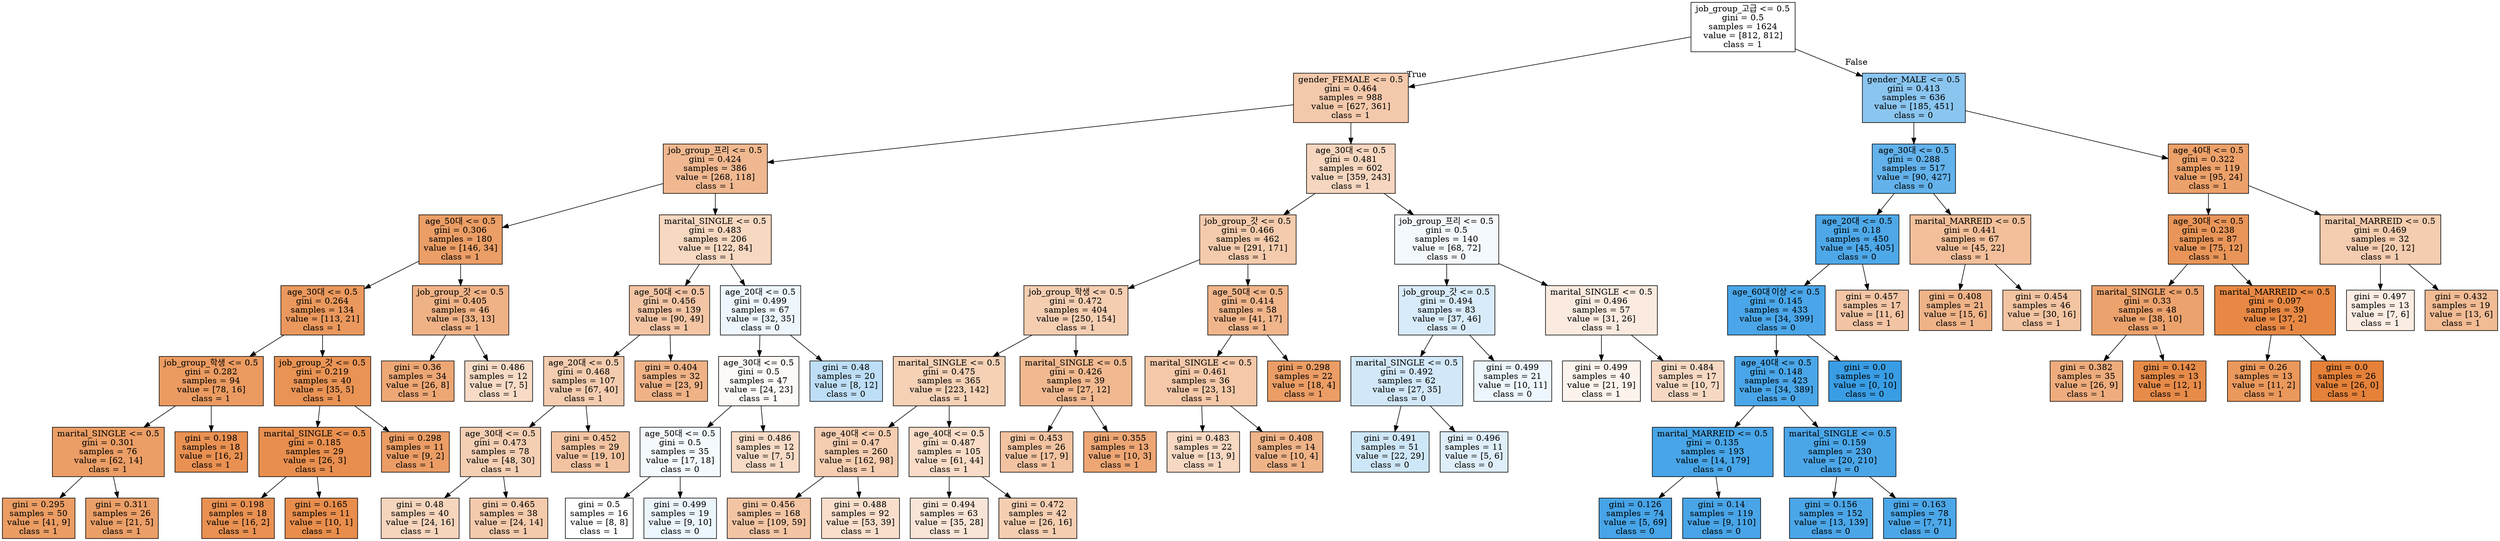 digraph Tree {
node [shape=box, style="filled", color="black"] ;
0 [label="job_group_고급 <= 0.5\ngini = 0.5\nsamples = 1624\nvalue = [812, 812]\nclass = 1", fillcolor="#e5813900"] ;
1 [label="gender_FEMALE <= 0.5\ngini = 0.464\nsamples = 988\nvalue = [627, 361]\nclass = 1", fillcolor="#e581396c"] ;
0 -> 1 [labeldistance=2.5, labelangle=45, headlabel="True"] ;
2 [label="job_group_프리 <= 0.5\ngini = 0.424\nsamples = 386\nvalue = [268, 118]\nclass = 1", fillcolor="#e581398f"] ;
1 -> 2 ;
3 [label="age_50대 <= 0.5\ngini = 0.306\nsamples = 180\nvalue = [146, 34]\nclass = 1", fillcolor="#e58139c4"] ;
2 -> 3 ;
4 [label="age_30대 <= 0.5\ngini = 0.264\nsamples = 134\nvalue = [113, 21]\nclass = 1", fillcolor="#e58139d0"] ;
3 -> 4 ;
5 [label="job_group_학생 <= 0.5\ngini = 0.282\nsamples = 94\nvalue = [78, 16]\nclass = 1", fillcolor="#e58139cb"] ;
4 -> 5 ;
6 [label="marital_SINGLE <= 0.5\ngini = 0.301\nsamples = 76\nvalue = [62, 14]\nclass = 1", fillcolor="#e58139c5"] ;
5 -> 6 ;
7 [label="gini = 0.295\nsamples = 50\nvalue = [41, 9]\nclass = 1", fillcolor="#e58139c7"] ;
6 -> 7 ;
8 [label="gini = 0.311\nsamples = 26\nvalue = [21, 5]\nclass = 1", fillcolor="#e58139c2"] ;
6 -> 8 ;
9 [label="gini = 0.198\nsamples = 18\nvalue = [16, 2]\nclass = 1", fillcolor="#e58139df"] ;
5 -> 9 ;
10 [label="job_group_갓 <= 0.5\ngini = 0.219\nsamples = 40\nvalue = [35, 5]\nclass = 1", fillcolor="#e58139db"] ;
4 -> 10 ;
11 [label="marital_SINGLE <= 0.5\ngini = 0.185\nsamples = 29\nvalue = [26, 3]\nclass = 1", fillcolor="#e58139e2"] ;
10 -> 11 ;
12 [label="gini = 0.198\nsamples = 18\nvalue = [16, 2]\nclass = 1", fillcolor="#e58139df"] ;
11 -> 12 ;
13 [label="gini = 0.165\nsamples = 11\nvalue = [10, 1]\nclass = 1", fillcolor="#e58139e6"] ;
11 -> 13 ;
14 [label="gini = 0.298\nsamples = 11\nvalue = [9, 2]\nclass = 1", fillcolor="#e58139c6"] ;
10 -> 14 ;
15 [label="job_group_갓 <= 0.5\ngini = 0.405\nsamples = 46\nvalue = [33, 13]\nclass = 1", fillcolor="#e581399b"] ;
3 -> 15 ;
16 [label="gini = 0.36\nsamples = 34\nvalue = [26, 8]\nclass = 1", fillcolor="#e58139b1"] ;
15 -> 16 ;
17 [label="gini = 0.486\nsamples = 12\nvalue = [7, 5]\nclass = 1", fillcolor="#e5813949"] ;
15 -> 17 ;
18 [label="marital_SINGLE <= 0.5\ngini = 0.483\nsamples = 206\nvalue = [122, 84]\nclass = 1", fillcolor="#e581394f"] ;
2 -> 18 ;
19 [label="age_50대 <= 0.5\ngini = 0.456\nsamples = 139\nvalue = [90, 49]\nclass = 1", fillcolor="#e5813974"] ;
18 -> 19 ;
20 [label="age_20대 <= 0.5\ngini = 0.468\nsamples = 107\nvalue = [67, 40]\nclass = 1", fillcolor="#e5813967"] ;
19 -> 20 ;
21 [label="age_30대 <= 0.5\ngini = 0.473\nsamples = 78\nvalue = [48, 30]\nclass = 1", fillcolor="#e5813960"] ;
20 -> 21 ;
22 [label="gini = 0.48\nsamples = 40\nvalue = [24, 16]\nclass = 1", fillcolor="#e5813955"] ;
21 -> 22 ;
23 [label="gini = 0.465\nsamples = 38\nvalue = [24, 14]\nclass = 1", fillcolor="#e581396a"] ;
21 -> 23 ;
24 [label="gini = 0.452\nsamples = 29\nvalue = [19, 10]\nclass = 1", fillcolor="#e5813979"] ;
20 -> 24 ;
25 [label="gini = 0.404\nsamples = 32\nvalue = [23, 9]\nclass = 1", fillcolor="#e581399b"] ;
19 -> 25 ;
26 [label="age_20대 <= 0.5\ngini = 0.499\nsamples = 67\nvalue = [32, 35]\nclass = 0", fillcolor="#399de516"] ;
18 -> 26 ;
27 [label="age_30대 <= 0.5\ngini = 0.5\nsamples = 47\nvalue = [24, 23]\nclass = 1", fillcolor="#e581390b"] ;
26 -> 27 ;
28 [label="age_50대 <= 0.5\ngini = 0.5\nsamples = 35\nvalue = [17, 18]\nclass = 0", fillcolor="#399de50e"] ;
27 -> 28 ;
29 [label="gini = 0.5\nsamples = 16\nvalue = [8, 8]\nclass = 1", fillcolor="#e5813900"] ;
28 -> 29 ;
30 [label="gini = 0.499\nsamples = 19\nvalue = [9, 10]\nclass = 0", fillcolor="#399de519"] ;
28 -> 30 ;
31 [label="gini = 0.486\nsamples = 12\nvalue = [7, 5]\nclass = 1", fillcolor="#e5813949"] ;
27 -> 31 ;
32 [label="gini = 0.48\nsamples = 20\nvalue = [8, 12]\nclass = 0", fillcolor="#399de555"] ;
26 -> 32 ;
33 [label="age_30대 <= 0.5\ngini = 0.481\nsamples = 602\nvalue = [359, 243]\nclass = 1", fillcolor="#e5813952"] ;
1 -> 33 ;
34 [label="job_group_갓 <= 0.5\ngini = 0.466\nsamples = 462\nvalue = [291, 171]\nclass = 1", fillcolor="#e5813969"] ;
33 -> 34 ;
35 [label="job_group_학생 <= 0.5\ngini = 0.472\nsamples = 404\nvalue = [250, 154]\nclass = 1", fillcolor="#e5813962"] ;
34 -> 35 ;
36 [label="marital_SINGLE <= 0.5\ngini = 0.475\nsamples = 365\nvalue = [223, 142]\nclass = 1", fillcolor="#e581395d"] ;
35 -> 36 ;
37 [label="age_40대 <= 0.5\ngini = 0.47\nsamples = 260\nvalue = [162, 98]\nclass = 1", fillcolor="#e5813965"] ;
36 -> 37 ;
38 [label="gini = 0.456\nsamples = 168\nvalue = [109, 59]\nclass = 1", fillcolor="#e5813975"] ;
37 -> 38 ;
39 [label="gini = 0.488\nsamples = 92\nvalue = [53, 39]\nclass = 1", fillcolor="#e5813943"] ;
37 -> 39 ;
40 [label="age_40대 <= 0.5\ngini = 0.487\nsamples = 105\nvalue = [61, 44]\nclass = 1", fillcolor="#e5813947"] ;
36 -> 40 ;
41 [label="gini = 0.494\nsamples = 63\nvalue = [35, 28]\nclass = 1", fillcolor="#e5813933"] ;
40 -> 41 ;
42 [label="gini = 0.472\nsamples = 42\nvalue = [26, 16]\nclass = 1", fillcolor="#e5813962"] ;
40 -> 42 ;
43 [label="marital_SINGLE <= 0.5\ngini = 0.426\nsamples = 39\nvalue = [27, 12]\nclass = 1", fillcolor="#e581398e"] ;
35 -> 43 ;
44 [label="gini = 0.453\nsamples = 26\nvalue = [17, 9]\nclass = 1", fillcolor="#e5813978"] ;
43 -> 44 ;
45 [label="gini = 0.355\nsamples = 13\nvalue = [10, 3]\nclass = 1", fillcolor="#e58139b3"] ;
43 -> 45 ;
46 [label="age_50대 <= 0.5\ngini = 0.414\nsamples = 58\nvalue = [41, 17]\nclass = 1", fillcolor="#e5813995"] ;
34 -> 46 ;
47 [label="marital_SINGLE <= 0.5\ngini = 0.461\nsamples = 36\nvalue = [23, 13]\nclass = 1", fillcolor="#e581396f"] ;
46 -> 47 ;
48 [label="gini = 0.483\nsamples = 22\nvalue = [13, 9]\nclass = 1", fillcolor="#e581394e"] ;
47 -> 48 ;
49 [label="gini = 0.408\nsamples = 14\nvalue = [10, 4]\nclass = 1", fillcolor="#e5813999"] ;
47 -> 49 ;
50 [label="gini = 0.298\nsamples = 22\nvalue = [18, 4]\nclass = 1", fillcolor="#e58139c6"] ;
46 -> 50 ;
51 [label="job_group_프리 <= 0.5\ngini = 0.5\nsamples = 140\nvalue = [68, 72]\nclass = 0", fillcolor="#399de50e"] ;
33 -> 51 ;
52 [label="job_group_갓 <= 0.5\ngini = 0.494\nsamples = 83\nvalue = [37, 46]\nclass = 0", fillcolor="#399de532"] ;
51 -> 52 ;
53 [label="marital_SINGLE <= 0.5\ngini = 0.492\nsamples = 62\nvalue = [27, 35]\nclass = 0", fillcolor="#399de53a"] ;
52 -> 53 ;
54 [label="gini = 0.491\nsamples = 51\nvalue = [22, 29]\nclass = 0", fillcolor="#399de53e"] ;
53 -> 54 ;
55 [label="gini = 0.496\nsamples = 11\nvalue = [5, 6]\nclass = 0", fillcolor="#399de52a"] ;
53 -> 55 ;
56 [label="gini = 0.499\nsamples = 21\nvalue = [10, 11]\nclass = 0", fillcolor="#399de517"] ;
52 -> 56 ;
57 [label="marital_SINGLE <= 0.5\ngini = 0.496\nsamples = 57\nvalue = [31, 26]\nclass = 1", fillcolor="#e5813929"] ;
51 -> 57 ;
58 [label="gini = 0.499\nsamples = 40\nvalue = [21, 19]\nclass = 1", fillcolor="#e5813918"] ;
57 -> 58 ;
59 [label="gini = 0.484\nsamples = 17\nvalue = [10, 7]\nclass = 1", fillcolor="#e581394d"] ;
57 -> 59 ;
60 [label="gender_MALE <= 0.5\ngini = 0.413\nsamples = 636\nvalue = [185, 451]\nclass = 0", fillcolor="#399de596"] ;
0 -> 60 [labeldistance=2.5, labelangle=-45, headlabel="False"] ;
61 [label="age_30대 <= 0.5\ngini = 0.288\nsamples = 517\nvalue = [90, 427]\nclass = 0", fillcolor="#399de5c9"] ;
60 -> 61 ;
62 [label="age_20대 <= 0.5\ngini = 0.18\nsamples = 450\nvalue = [45, 405]\nclass = 0", fillcolor="#399de5e3"] ;
61 -> 62 ;
63 [label="age_60대 이상 <= 0.5\ngini = 0.145\nsamples = 433\nvalue = [34, 399]\nclass = 0", fillcolor="#399de5e9"] ;
62 -> 63 ;
64 [label="age_40대 <= 0.5\ngini = 0.148\nsamples = 423\nvalue = [34, 389]\nclass = 0", fillcolor="#399de5e9"] ;
63 -> 64 ;
65 [label="marital_MARREID <= 0.5\ngini = 0.135\nsamples = 193\nvalue = [14, 179]\nclass = 0", fillcolor="#399de5eb"] ;
64 -> 65 ;
66 [label="gini = 0.126\nsamples = 74\nvalue = [5, 69]\nclass = 0", fillcolor="#399de5ed"] ;
65 -> 66 ;
67 [label="gini = 0.14\nsamples = 119\nvalue = [9, 110]\nclass = 0", fillcolor="#399de5ea"] ;
65 -> 67 ;
68 [label="marital_SINGLE <= 0.5\ngini = 0.159\nsamples = 230\nvalue = [20, 210]\nclass = 0", fillcolor="#399de5e7"] ;
64 -> 68 ;
69 [label="gini = 0.156\nsamples = 152\nvalue = [13, 139]\nclass = 0", fillcolor="#399de5e7"] ;
68 -> 69 ;
70 [label="gini = 0.163\nsamples = 78\nvalue = [7, 71]\nclass = 0", fillcolor="#399de5e6"] ;
68 -> 70 ;
71 [label="gini = 0.0\nsamples = 10\nvalue = [0, 10]\nclass = 0", fillcolor="#399de5ff"] ;
63 -> 71 ;
72 [label="gini = 0.457\nsamples = 17\nvalue = [11, 6]\nclass = 1", fillcolor="#e5813974"] ;
62 -> 72 ;
73 [label="marital_MARREID <= 0.5\ngini = 0.441\nsamples = 67\nvalue = [45, 22]\nclass = 1", fillcolor="#e5813982"] ;
61 -> 73 ;
74 [label="gini = 0.408\nsamples = 21\nvalue = [15, 6]\nclass = 1", fillcolor="#e5813999"] ;
73 -> 74 ;
75 [label="gini = 0.454\nsamples = 46\nvalue = [30, 16]\nclass = 1", fillcolor="#e5813977"] ;
73 -> 75 ;
76 [label="age_40대 <= 0.5\ngini = 0.322\nsamples = 119\nvalue = [95, 24]\nclass = 1", fillcolor="#e58139bf"] ;
60 -> 76 ;
77 [label="age_30대 <= 0.5\ngini = 0.238\nsamples = 87\nvalue = [75, 12]\nclass = 1", fillcolor="#e58139d6"] ;
76 -> 77 ;
78 [label="marital_SINGLE <= 0.5\ngini = 0.33\nsamples = 48\nvalue = [38, 10]\nclass = 1", fillcolor="#e58139bc"] ;
77 -> 78 ;
79 [label="gini = 0.382\nsamples = 35\nvalue = [26, 9]\nclass = 1", fillcolor="#e58139a7"] ;
78 -> 79 ;
80 [label="gini = 0.142\nsamples = 13\nvalue = [12, 1]\nclass = 1", fillcolor="#e58139ea"] ;
78 -> 80 ;
81 [label="marital_MARREID <= 0.5\ngini = 0.097\nsamples = 39\nvalue = [37, 2]\nclass = 1", fillcolor="#e58139f1"] ;
77 -> 81 ;
82 [label="gini = 0.26\nsamples = 13\nvalue = [11, 2]\nclass = 1", fillcolor="#e58139d1"] ;
81 -> 82 ;
83 [label="gini = 0.0\nsamples = 26\nvalue = [26, 0]\nclass = 1", fillcolor="#e58139ff"] ;
81 -> 83 ;
84 [label="marital_MARREID <= 0.5\ngini = 0.469\nsamples = 32\nvalue = [20, 12]\nclass = 1", fillcolor="#e5813966"] ;
76 -> 84 ;
85 [label="gini = 0.497\nsamples = 13\nvalue = [7, 6]\nclass = 1", fillcolor="#e5813924"] ;
84 -> 85 ;
86 [label="gini = 0.432\nsamples = 19\nvalue = [13, 6]\nclass = 1", fillcolor="#e5813989"] ;
84 -> 86 ;
}